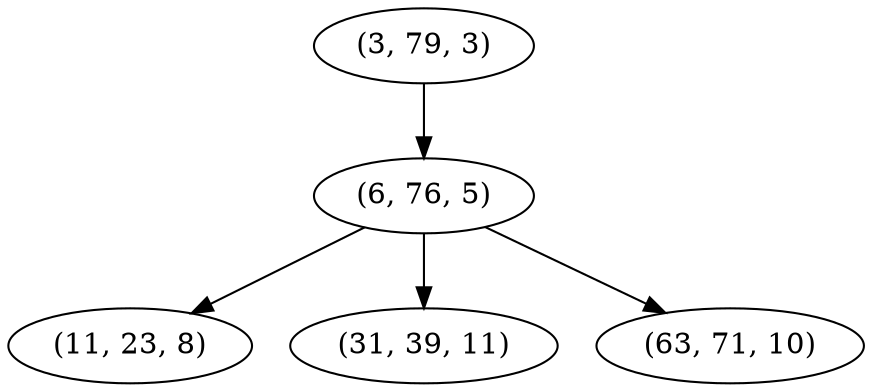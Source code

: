 digraph tree {
    "(3, 79, 3)";
    "(6, 76, 5)";
    "(11, 23, 8)";
    "(31, 39, 11)";
    "(63, 71, 10)";
    "(3, 79, 3)" -> "(6, 76, 5)";
    "(6, 76, 5)" -> "(11, 23, 8)";
    "(6, 76, 5)" -> "(31, 39, 11)";
    "(6, 76, 5)" -> "(63, 71, 10)";
}
